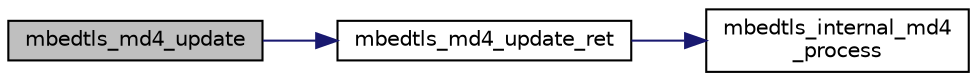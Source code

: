 digraph "mbedtls_md4_update"
{
 // LATEX_PDF_SIZE
  edge [fontname="Helvetica",fontsize="10",labelfontname="Helvetica",labelfontsize="10"];
  node [fontname="Helvetica",fontsize="10",shape=record];
  rankdir="LR";
  Node1 [label="mbedtls_md4_update",height=0.2,width=0.4,color="black", fillcolor="grey75", style="filled", fontcolor="black",tooltip="MD4 process buffer."];
  Node1 -> Node2 [color="midnightblue",fontsize="10",style="solid",fontname="Helvetica"];
  Node2 [label="mbedtls_md4_update_ret",height=0.2,width=0.4,color="black", fillcolor="white", style="filled",URL="$d8/d71/md4_8c.html#a8d14a0483b34448d0a6996778216c45b",tooltip="MD4 process buffer."];
  Node2 -> Node3 [color="midnightblue",fontsize="10",style="solid",fontname="Helvetica"];
  Node3 [label="mbedtls_internal_md4\l_process",height=0.2,width=0.4,color="black", fillcolor="white", style="filled",URL="$d8/d71/md4_8c.html#af484c3fb8a49e53c9e721af2d09e7d6f",tooltip="MD4 process data block (internal use only)"];
}

